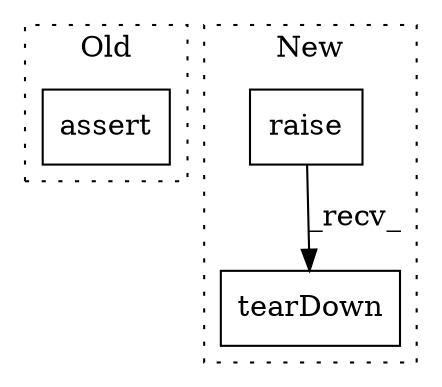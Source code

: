 digraph G {
subgraph cluster0 {
1 [label="assert" a="32" s="499,546" l="12,1" shape="box"];
label = "Old";
style="dotted";
}
subgraph cluster1 {
2 [label="raise" a="32" s="465" l="7" shape="box"];
3 [label="tearDown" a="32" s="473" l="10" shape="box"];
label = "New";
style="dotted";
}
2 -> 3 [label="_recv_"];
}